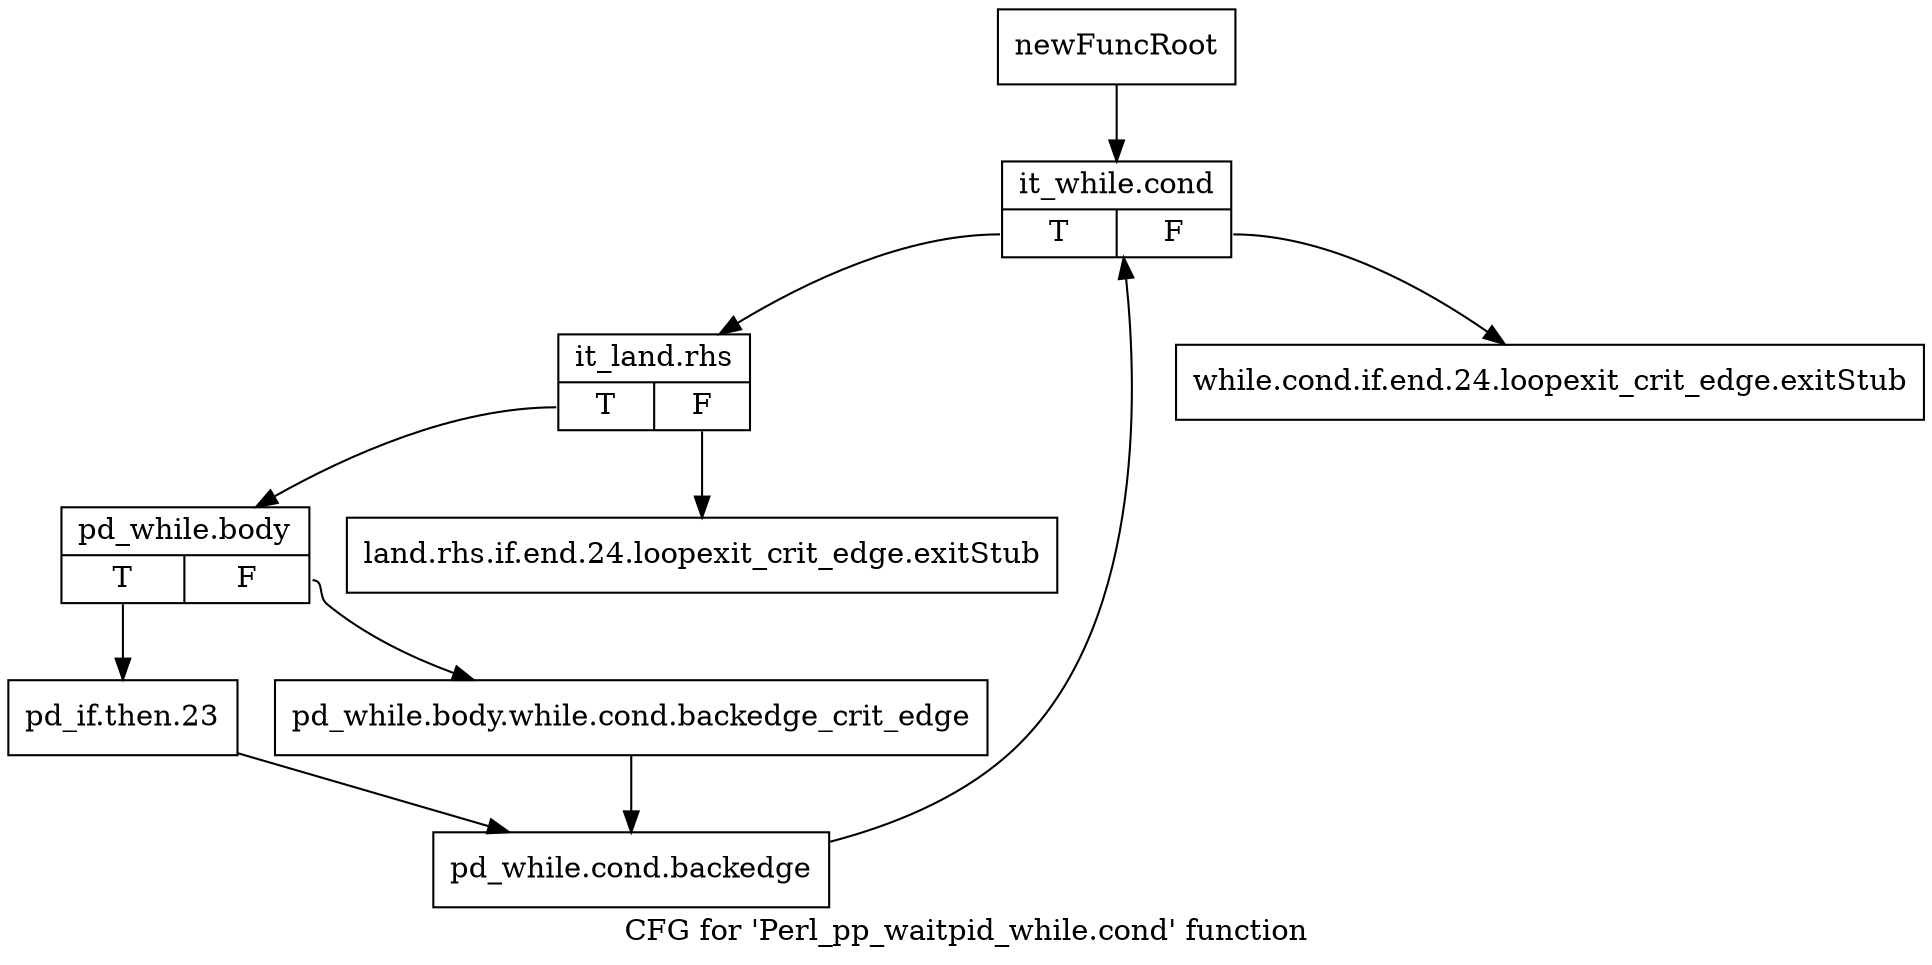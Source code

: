 digraph "CFG for 'Perl_pp_waitpid_while.cond' function" {
	label="CFG for 'Perl_pp_waitpid_while.cond' function";

	Node0x50fe6e0 [shape=record,label="{newFuncRoot}"];
	Node0x50fe6e0 -> Node0x50fe7d0;
	Node0x50fe730 [shape=record,label="{while.cond.if.end.24.loopexit_crit_edge.exitStub}"];
	Node0x50fe780 [shape=record,label="{land.rhs.if.end.24.loopexit_crit_edge.exitStub}"];
	Node0x50fe7d0 [shape=record,label="{it_while.cond|{<s0>T|<s1>F}}"];
	Node0x50fe7d0:s0 -> Node0x50fe820;
	Node0x50fe7d0:s1 -> Node0x50fe730;
	Node0x50fe820 [shape=record,label="{it_land.rhs|{<s0>T|<s1>F}}"];
	Node0x50fe820:s0 -> Node0x50fe870;
	Node0x50fe820:s1 -> Node0x50fe780;
	Node0x50fe870 [shape=record,label="{pd_while.body|{<s0>T|<s1>F}}"];
	Node0x50fe870:s0 -> Node0x50fe910;
	Node0x50fe870:s1 -> Node0x50fe8c0;
	Node0x50fe8c0 [shape=record,label="{pd_while.body.while.cond.backedge_crit_edge}"];
	Node0x50fe8c0 -> Node0x50fe960;
	Node0x50fe910 [shape=record,label="{pd_if.then.23}"];
	Node0x50fe910 -> Node0x50fe960;
	Node0x50fe960 [shape=record,label="{pd_while.cond.backedge}"];
	Node0x50fe960 -> Node0x50fe7d0;
}
